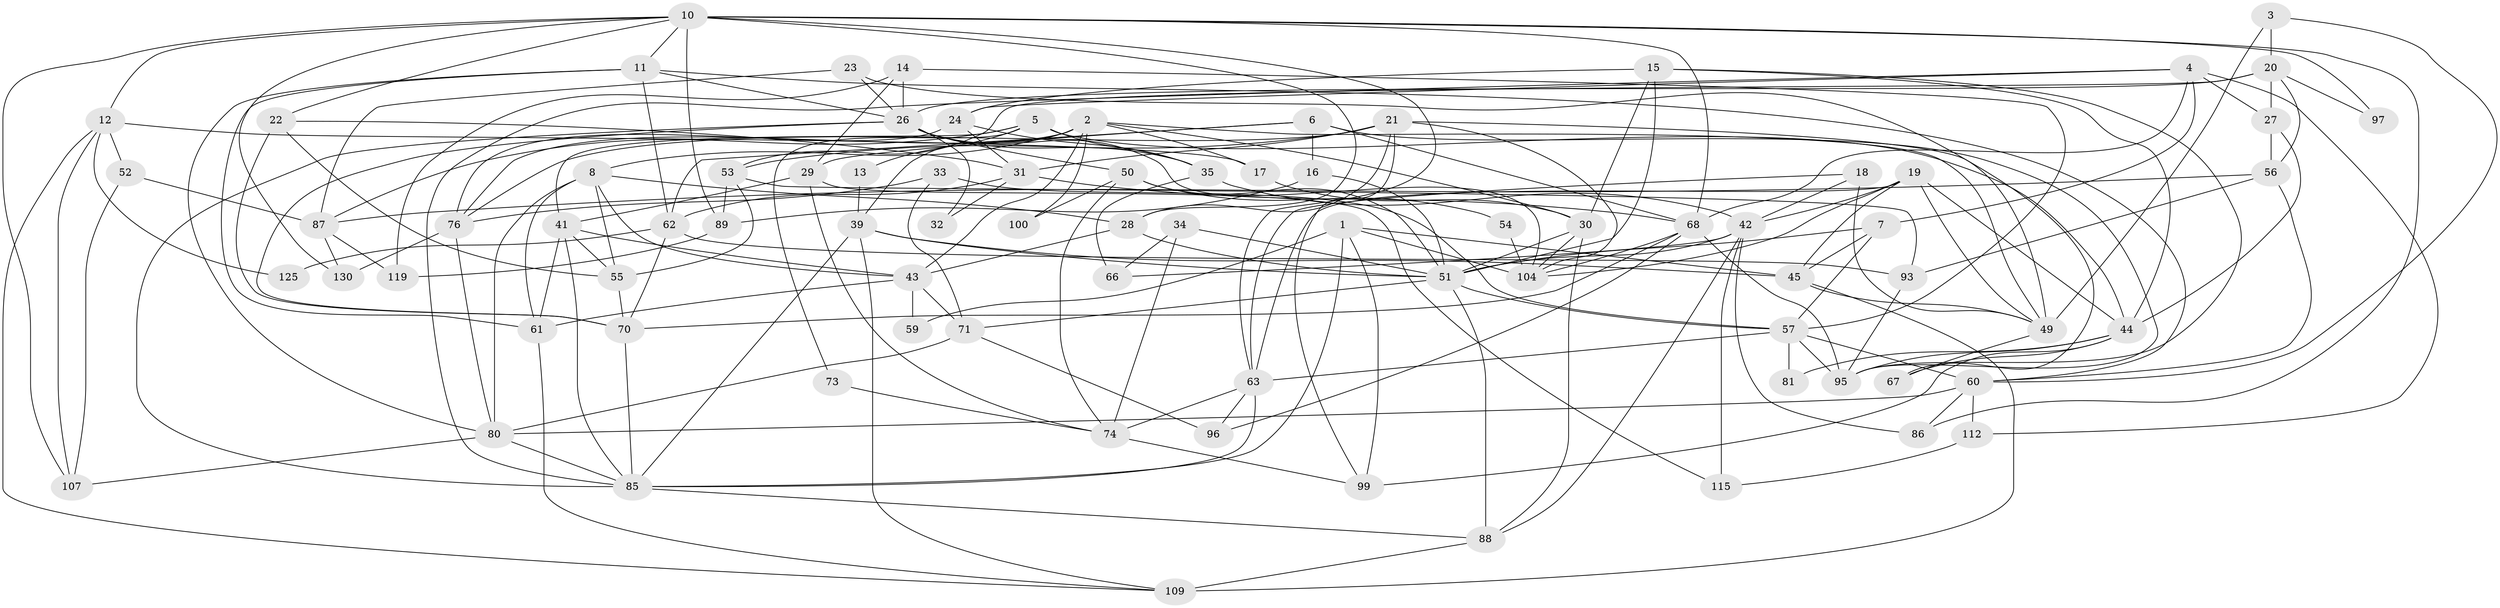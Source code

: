 // original degree distribution, {3: 0.32061068702290074, 4: 0.2595419847328244, 5: 0.15267175572519084, 6: 0.11450381679389313, 2: 0.10687022900763359, 8: 0.015267175572519083, 7: 0.030534351145038167}
// Generated by graph-tools (version 1.1) at 2025/11/02/27/25 16:11:18]
// undirected, 82 vertices, 206 edges
graph export_dot {
graph [start="1"]
  node [color=gray90,style=filled];
  1 [super="+123"];
  2 [super="+129"];
  3;
  4 [super="+9"];
  5 [super="+103"];
  6 [super="+65"];
  7 [super="+77"];
  8;
  10 [super="+37"];
  11 [super="+84"];
  12 [super="+38"];
  13;
  14 [super="+36"];
  15 [super="+121"];
  16 [super="+120"];
  17;
  18;
  19 [super="+79"];
  20;
  21 [super="+25"];
  22 [super="+58"];
  23;
  24;
  26 [super="+40"];
  27;
  28;
  29 [super="+122"];
  30 [super="+48"];
  31 [super="+108"];
  32;
  33;
  34;
  35 [super="+101"];
  39 [super="+46"];
  41 [super="+47"];
  42 [super="+113"];
  43 [super="+75"];
  44 [super="+117"];
  45 [super="+69"];
  49 [super="+105"];
  50 [super="+98"];
  51 [super="+128"];
  52;
  53;
  54;
  55 [super="+82"];
  56 [super="+64"];
  57 [super="+116"];
  59;
  60 [super="+83"];
  61 [super="+92"];
  62 [super="+94"];
  63 [super="+72"];
  66 [super="+91"];
  67;
  68 [super="+78"];
  70 [super="+102"];
  71 [super="+126"];
  73;
  74;
  76 [super="+127"];
  80 [super="+114"];
  81;
  85 [super="+110"];
  86;
  87 [super="+90"];
  88 [super="+124"];
  89;
  93;
  95 [super="+106"];
  96;
  97;
  99;
  100 [super="+111"];
  104 [super="+131"];
  107;
  109 [super="+118"];
  112;
  115;
  119;
  125;
  130;
  1 -- 99;
  1 -- 59;
  1 -- 104;
  1 -- 85;
  1 -- 45;
  2 -- 76;
  2 -- 100 [weight=2];
  2 -- 39;
  2 -- 17;
  2 -- 49;
  2 -- 8;
  2 -- 43;
  2 -- 30;
  3 -- 60;
  3 -- 20;
  3 -- 49;
  4 -- 112;
  4 -- 27;
  4 -- 68;
  4 -- 24;
  4 -- 85;
  4 -- 7;
  5 -- 35;
  5 -- 13;
  5 -- 87;
  5 -- 44;
  5 -- 73;
  5 -- 41;
  6 -- 29;
  6 -- 62;
  6 -- 95;
  6 -- 68;
  6 -- 16;
  7 -- 57;
  7 -- 51;
  7 -- 45;
  8 -- 28;
  8 -- 43;
  8 -- 61;
  8 -- 55;
  8 -- 80;
  10 -- 28;
  10 -- 86;
  10 -- 130;
  10 -- 12;
  10 -- 97;
  10 -- 107;
  10 -- 89;
  10 -- 63;
  10 -- 22;
  10 -- 68;
  10 -- 11;
  11 -- 26;
  11 -- 61;
  11 -- 60;
  11 -- 80;
  11 -- 62;
  12 -- 52;
  12 -- 107;
  12 -- 17;
  12 -- 109;
  12 -- 125;
  13 -- 39;
  14 -- 119;
  14 -- 29;
  14 -- 26;
  14 -- 57;
  15 -- 51;
  15 -- 95;
  15 -- 24;
  15 -- 44;
  15 -- 30;
  16 -- 89;
  16 -- 51;
  17 -- 30;
  18 -- 49;
  18 -- 63;
  18 -- 42;
  19 -- 63;
  19 -- 49;
  19 -- 104;
  19 -- 42;
  19 -- 44;
  19 -- 45;
  20 -- 26;
  20 -- 27;
  20 -- 53;
  20 -- 56;
  20 -- 97;
  21 -- 28;
  21 -- 67;
  21 -- 53;
  21 -- 99;
  21 -- 104;
  21 -- 31;
  21 -- 76;
  22 -- 31;
  22 -- 70;
  22 -- 55;
  23 -- 49;
  23 -- 87;
  23 -- 26;
  24 -- 76;
  24 -- 31;
  24 -- 35;
  26 -- 32;
  26 -- 70;
  26 -- 50;
  26 -- 35;
  26 -- 85;
  26 -- 104;
  27 -- 56;
  27 -- 44;
  28 -- 51;
  28 -- 43;
  29 -- 74;
  29 -- 41;
  29 -- 115;
  30 -- 88;
  30 -- 104;
  30 -- 51;
  31 -- 32;
  31 -- 62;
  31 -- 68;
  33 -- 57;
  33 -- 71;
  33 -- 76;
  34 -- 74;
  34 -- 51;
  34 -- 66;
  35 -- 66;
  35 -- 42;
  39 -- 45;
  39 -- 51;
  39 -- 109;
  39 -- 85;
  41 -- 43 [weight=2];
  41 -- 55;
  41 -- 61;
  41 -- 85;
  42 -- 66;
  42 -- 51 [weight=2];
  42 -- 115;
  42 -- 86;
  42 -- 88;
  43 -- 59;
  43 -- 71;
  43 -- 61;
  44 -- 99;
  44 -- 67;
  44 -- 81;
  44 -- 95;
  45 -- 49;
  45 -- 109 [weight=2];
  49 -- 67;
  50 -- 74;
  50 -- 51;
  50 -- 54;
  50 -- 100;
  51 -- 57;
  51 -- 71;
  51 -- 88;
  52 -- 107;
  52 -- 87;
  53 -- 55;
  53 -- 89;
  53 -- 93;
  54 -- 104 [weight=2];
  55 -- 70;
  56 -- 93;
  56 -- 60;
  56 -- 87;
  57 -- 95;
  57 -- 81;
  57 -- 60;
  57 -- 63;
  60 -- 86;
  60 -- 112;
  60 -- 80;
  61 -- 109;
  62 -- 125;
  62 -- 70;
  62 -- 93;
  63 -- 96;
  63 -- 74;
  63 -- 85;
  68 -- 96;
  68 -- 104;
  68 -- 70;
  68 -- 95;
  70 -- 85;
  71 -- 96;
  71 -- 80;
  73 -- 74;
  74 -- 99;
  76 -- 130;
  76 -- 80;
  80 -- 107;
  80 -- 85;
  85 -- 88;
  87 -- 130;
  87 -- 119;
  88 -- 109;
  89 -- 119;
  93 -- 95;
  112 -- 115;
}
